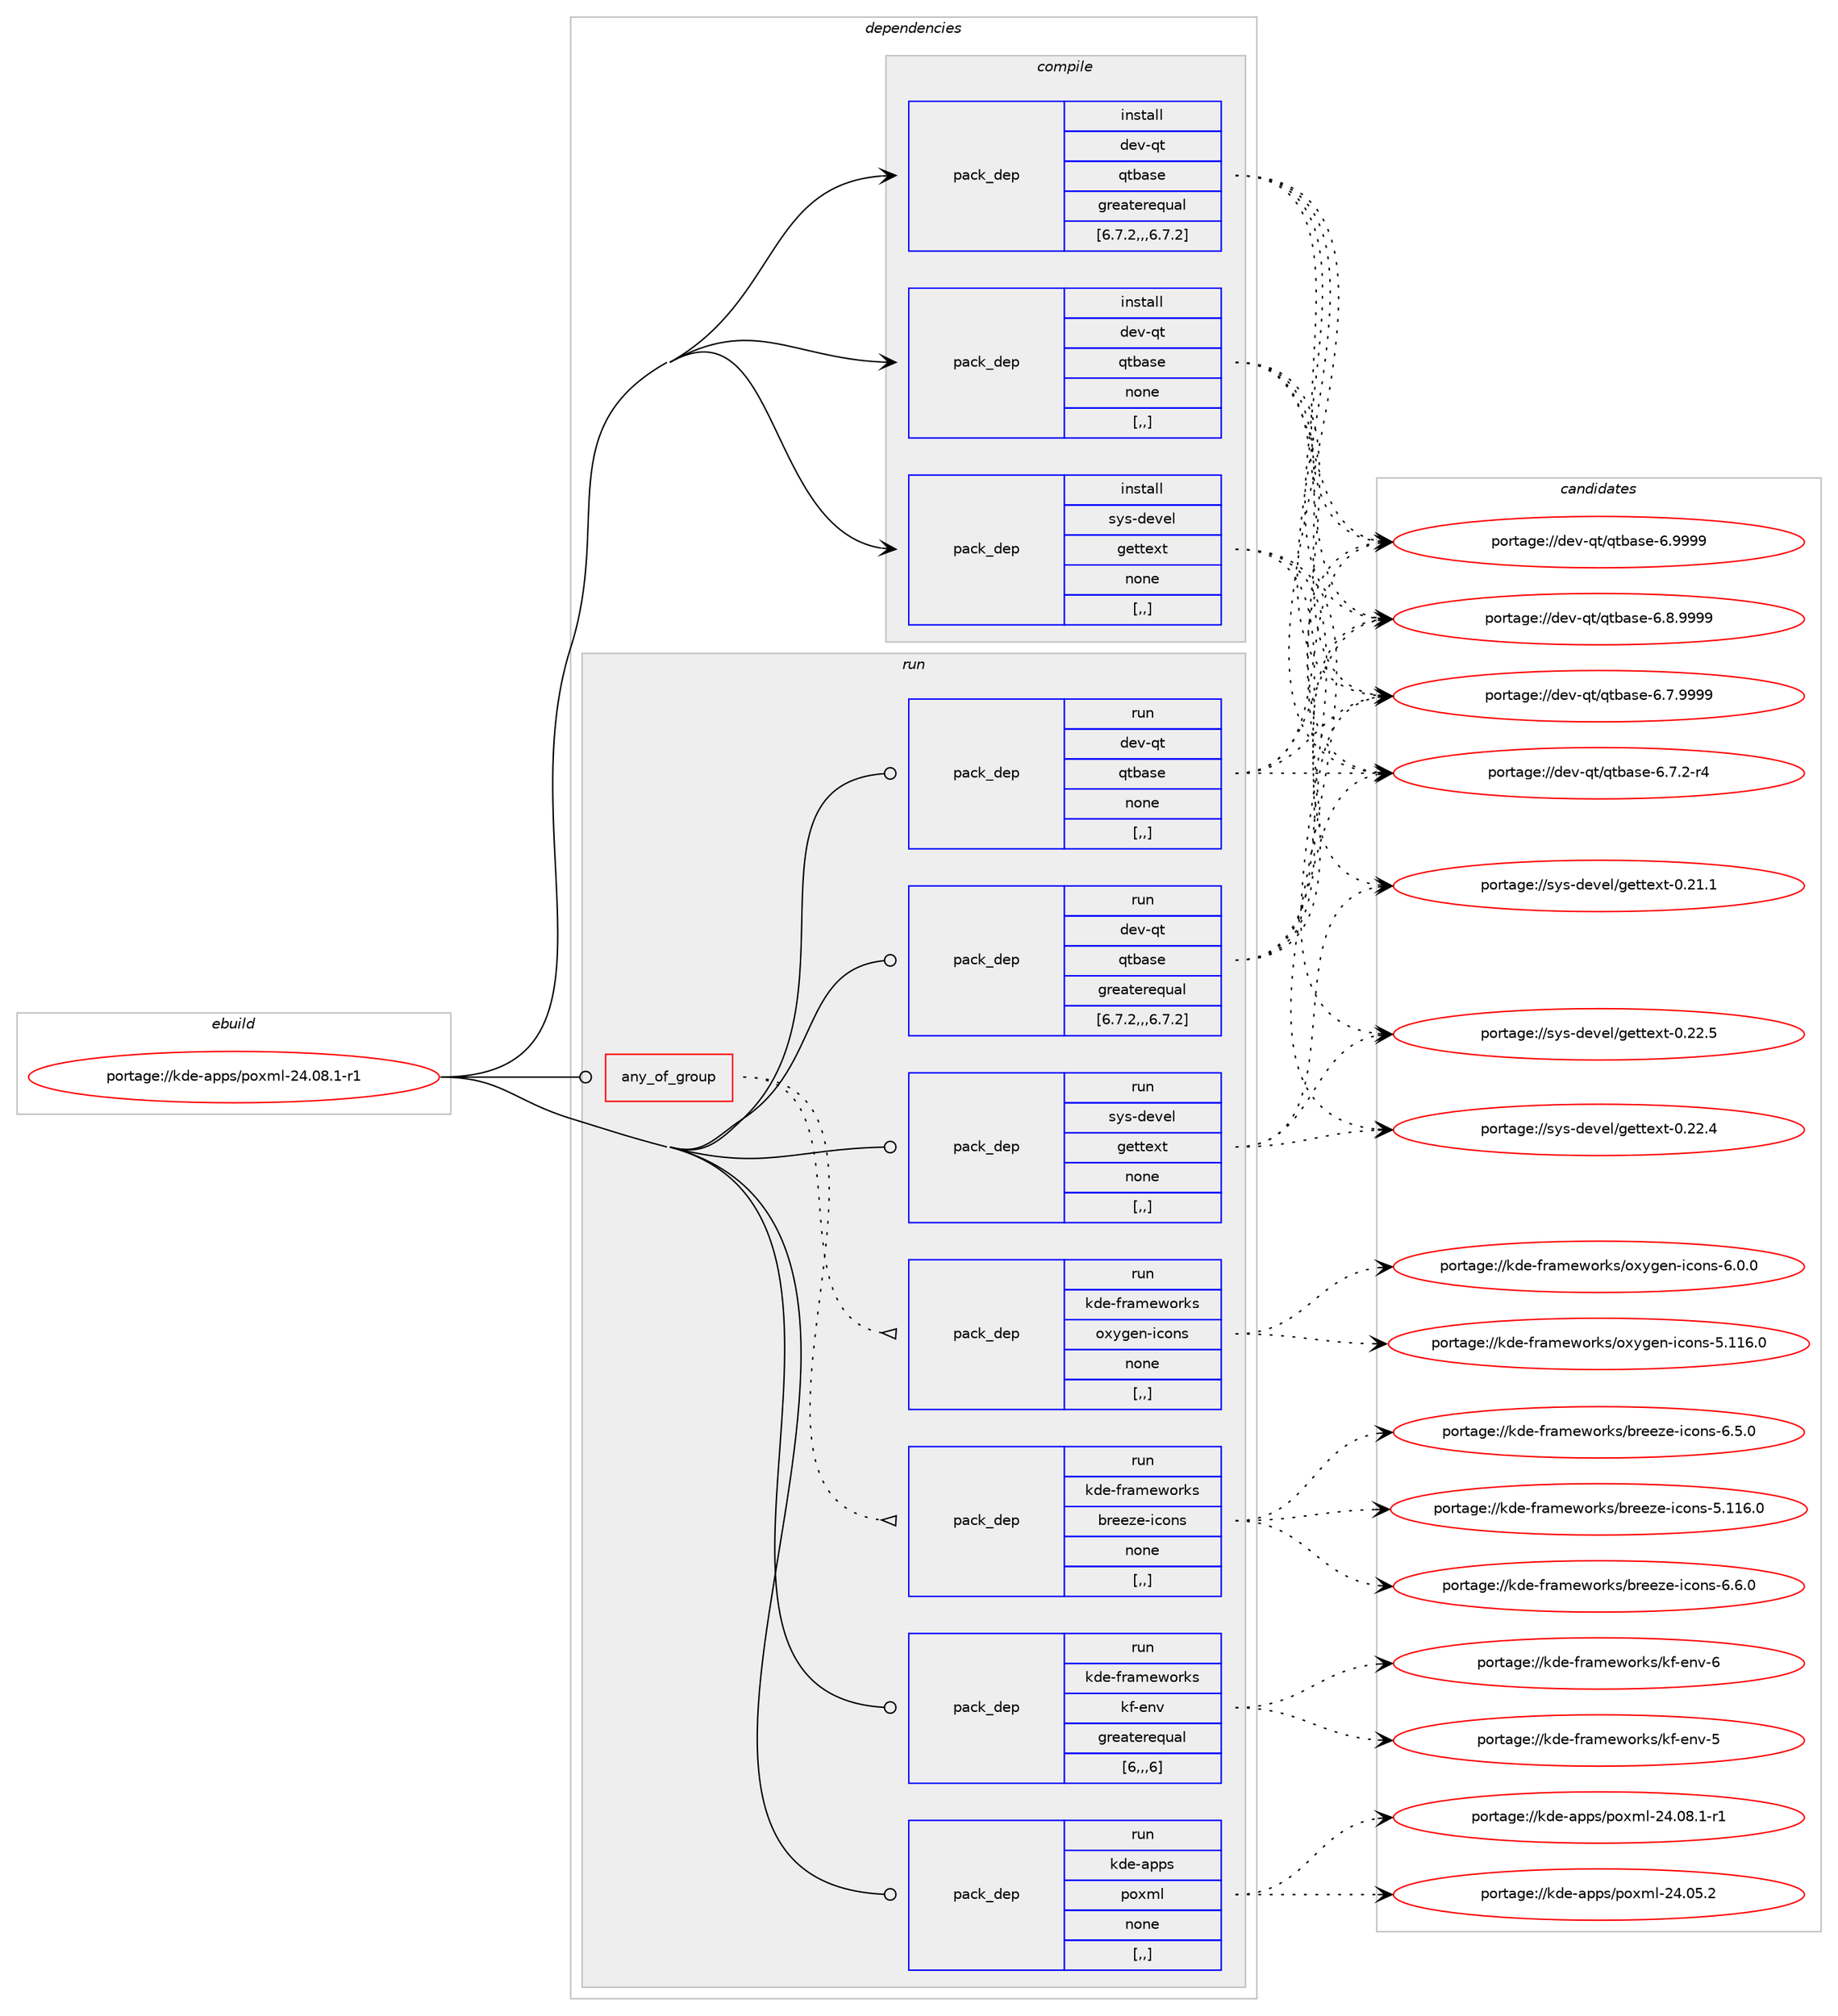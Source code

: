 digraph prolog {

# *************
# Graph options
# *************

newrank=true;
concentrate=true;
compound=true;
graph [rankdir=LR,fontname=Helvetica,fontsize=10,ranksep=1.5];#, ranksep=2.5, nodesep=0.2];
edge  [arrowhead=vee];
node  [fontname=Helvetica,fontsize=10];

# **********
# The ebuild
# **********

subgraph cluster_leftcol {
color=gray;
label=<<i>ebuild</i>>;
id [label="portage://kde-apps/poxml-24.08.1-r1", color=red, width=4, href="../kde-apps/poxml-24.08.1-r1.svg"];
}

# ****************
# The dependencies
# ****************

subgraph cluster_midcol {
color=gray;
label=<<i>dependencies</i>>;
subgraph cluster_compile {
fillcolor="#eeeeee";
style=filled;
label=<<i>compile</i>>;
subgraph pack559354 {
dependency764493 [label=<<TABLE BORDER="0" CELLBORDER="1" CELLSPACING="0" CELLPADDING="4" WIDTH="220"><TR><TD ROWSPAN="6" CELLPADDING="30">pack_dep</TD></TR><TR><TD WIDTH="110">install</TD></TR><TR><TD>dev-qt</TD></TR><TR><TD>qtbase</TD></TR><TR><TD>greaterequal</TD></TR><TR><TD>[6.7.2,,,6.7.2]</TD></TR></TABLE>>, shape=none, color=blue];
}
id:e -> dependency764493:w [weight=20,style="solid",arrowhead="vee"];
subgraph pack559355 {
dependency764494 [label=<<TABLE BORDER="0" CELLBORDER="1" CELLSPACING="0" CELLPADDING="4" WIDTH="220"><TR><TD ROWSPAN="6" CELLPADDING="30">pack_dep</TD></TR><TR><TD WIDTH="110">install</TD></TR><TR><TD>dev-qt</TD></TR><TR><TD>qtbase</TD></TR><TR><TD>none</TD></TR><TR><TD>[,,]</TD></TR></TABLE>>, shape=none, color=blue];
}
id:e -> dependency764494:w [weight=20,style="solid",arrowhead="vee"];
subgraph pack559356 {
dependency764495 [label=<<TABLE BORDER="0" CELLBORDER="1" CELLSPACING="0" CELLPADDING="4" WIDTH="220"><TR><TD ROWSPAN="6" CELLPADDING="30">pack_dep</TD></TR><TR><TD WIDTH="110">install</TD></TR><TR><TD>sys-devel</TD></TR><TR><TD>gettext</TD></TR><TR><TD>none</TD></TR><TR><TD>[,,]</TD></TR></TABLE>>, shape=none, color=blue];
}
id:e -> dependency764495:w [weight=20,style="solid",arrowhead="vee"];
}
subgraph cluster_compileandrun {
fillcolor="#eeeeee";
style=filled;
label=<<i>compile and run</i>>;
}
subgraph cluster_run {
fillcolor="#eeeeee";
style=filled;
label=<<i>run</i>>;
subgraph any5302 {
dependency764496 [label=<<TABLE BORDER="0" CELLBORDER="1" CELLSPACING="0" CELLPADDING="4"><TR><TD CELLPADDING="10">any_of_group</TD></TR></TABLE>>, shape=none, color=red];subgraph pack559357 {
dependency764497 [label=<<TABLE BORDER="0" CELLBORDER="1" CELLSPACING="0" CELLPADDING="4" WIDTH="220"><TR><TD ROWSPAN="6" CELLPADDING="30">pack_dep</TD></TR><TR><TD WIDTH="110">run</TD></TR><TR><TD>kde-frameworks</TD></TR><TR><TD>breeze-icons</TD></TR><TR><TD>none</TD></TR><TR><TD>[,,]</TD></TR></TABLE>>, shape=none, color=blue];
}
dependency764496:e -> dependency764497:w [weight=20,style="dotted",arrowhead="oinv"];
subgraph pack559358 {
dependency764498 [label=<<TABLE BORDER="0" CELLBORDER="1" CELLSPACING="0" CELLPADDING="4" WIDTH="220"><TR><TD ROWSPAN="6" CELLPADDING="30">pack_dep</TD></TR><TR><TD WIDTH="110">run</TD></TR><TR><TD>kde-frameworks</TD></TR><TR><TD>oxygen-icons</TD></TR><TR><TD>none</TD></TR><TR><TD>[,,]</TD></TR></TABLE>>, shape=none, color=blue];
}
dependency764496:e -> dependency764498:w [weight=20,style="dotted",arrowhead="oinv"];
}
id:e -> dependency764496:w [weight=20,style="solid",arrowhead="odot"];
subgraph pack559359 {
dependency764499 [label=<<TABLE BORDER="0" CELLBORDER="1" CELLSPACING="0" CELLPADDING="4" WIDTH="220"><TR><TD ROWSPAN="6" CELLPADDING="30">pack_dep</TD></TR><TR><TD WIDTH="110">run</TD></TR><TR><TD>dev-qt</TD></TR><TR><TD>qtbase</TD></TR><TR><TD>greaterequal</TD></TR><TR><TD>[6.7.2,,,6.7.2]</TD></TR></TABLE>>, shape=none, color=blue];
}
id:e -> dependency764499:w [weight=20,style="solid",arrowhead="odot"];
subgraph pack559360 {
dependency764500 [label=<<TABLE BORDER="0" CELLBORDER="1" CELLSPACING="0" CELLPADDING="4" WIDTH="220"><TR><TD ROWSPAN="6" CELLPADDING="30">pack_dep</TD></TR><TR><TD WIDTH="110">run</TD></TR><TR><TD>dev-qt</TD></TR><TR><TD>qtbase</TD></TR><TR><TD>none</TD></TR><TR><TD>[,,]</TD></TR></TABLE>>, shape=none, color=blue];
}
id:e -> dependency764500:w [weight=20,style="solid",arrowhead="odot"];
subgraph pack559361 {
dependency764501 [label=<<TABLE BORDER="0" CELLBORDER="1" CELLSPACING="0" CELLPADDING="4" WIDTH="220"><TR><TD ROWSPAN="6" CELLPADDING="30">pack_dep</TD></TR><TR><TD WIDTH="110">run</TD></TR><TR><TD>kde-frameworks</TD></TR><TR><TD>kf-env</TD></TR><TR><TD>greaterequal</TD></TR><TR><TD>[6,,,6]</TD></TR></TABLE>>, shape=none, color=blue];
}
id:e -> dependency764501:w [weight=20,style="solid",arrowhead="odot"];
subgraph pack559362 {
dependency764502 [label=<<TABLE BORDER="0" CELLBORDER="1" CELLSPACING="0" CELLPADDING="4" WIDTH="220"><TR><TD ROWSPAN="6" CELLPADDING="30">pack_dep</TD></TR><TR><TD WIDTH="110">run</TD></TR><TR><TD>sys-devel</TD></TR><TR><TD>gettext</TD></TR><TR><TD>none</TD></TR><TR><TD>[,,]</TD></TR></TABLE>>, shape=none, color=blue];
}
id:e -> dependency764502:w [weight=20,style="solid",arrowhead="odot"];
subgraph pack559363 {
dependency764503 [label=<<TABLE BORDER="0" CELLBORDER="1" CELLSPACING="0" CELLPADDING="4" WIDTH="220"><TR><TD ROWSPAN="6" CELLPADDING="30">pack_dep</TD></TR><TR><TD WIDTH="110">run</TD></TR><TR><TD>kde-apps</TD></TR><TR><TD>poxml</TD></TR><TR><TD>none</TD></TR><TR><TD>[,,]</TD></TR></TABLE>>, shape=none, color=blue];
}
id:e -> dependency764503:w [weight=20,style="solid",arrowhead="odot"];
}
}

# **************
# The candidates
# **************

subgraph cluster_choices {
rank=same;
color=gray;
label=<<i>candidates</i>>;

subgraph choice559354 {
color=black;
nodesep=1;
choice1001011184511311647113116989711510145544657575757 [label="portage://dev-qt/qtbase-6.9999", color=red, width=4,href="../dev-qt/qtbase-6.9999.svg"];
choice10010111845113116471131169897115101455446564657575757 [label="portage://dev-qt/qtbase-6.8.9999", color=red, width=4,href="../dev-qt/qtbase-6.8.9999.svg"];
choice10010111845113116471131169897115101455446554657575757 [label="portage://dev-qt/qtbase-6.7.9999", color=red, width=4,href="../dev-qt/qtbase-6.7.9999.svg"];
choice100101118451131164711311698971151014554465546504511452 [label="portage://dev-qt/qtbase-6.7.2-r4", color=red, width=4,href="../dev-qt/qtbase-6.7.2-r4.svg"];
dependency764493:e -> choice1001011184511311647113116989711510145544657575757:w [style=dotted,weight="100"];
dependency764493:e -> choice10010111845113116471131169897115101455446564657575757:w [style=dotted,weight="100"];
dependency764493:e -> choice10010111845113116471131169897115101455446554657575757:w [style=dotted,weight="100"];
dependency764493:e -> choice100101118451131164711311698971151014554465546504511452:w [style=dotted,weight="100"];
}
subgraph choice559355 {
color=black;
nodesep=1;
choice1001011184511311647113116989711510145544657575757 [label="portage://dev-qt/qtbase-6.9999", color=red, width=4,href="../dev-qt/qtbase-6.9999.svg"];
choice10010111845113116471131169897115101455446564657575757 [label="portage://dev-qt/qtbase-6.8.9999", color=red, width=4,href="../dev-qt/qtbase-6.8.9999.svg"];
choice10010111845113116471131169897115101455446554657575757 [label="portage://dev-qt/qtbase-6.7.9999", color=red, width=4,href="../dev-qt/qtbase-6.7.9999.svg"];
choice100101118451131164711311698971151014554465546504511452 [label="portage://dev-qt/qtbase-6.7.2-r4", color=red, width=4,href="../dev-qt/qtbase-6.7.2-r4.svg"];
dependency764494:e -> choice1001011184511311647113116989711510145544657575757:w [style=dotted,weight="100"];
dependency764494:e -> choice10010111845113116471131169897115101455446564657575757:w [style=dotted,weight="100"];
dependency764494:e -> choice10010111845113116471131169897115101455446554657575757:w [style=dotted,weight="100"];
dependency764494:e -> choice100101118451131164711311698971151014554465546504511452:w [style=dotted,weight="100"];
}
subgraph choice559356 {
color=black;
nodesep=1;
choice115121115451001011181011084710310111611610112011645484650504653 [label="portage://sys-devel/gettext-0.22.5", color=red, width=4,href="../sys-devel/gettext-0.22.5.svg"];
choice115121115451001011181011084710310111611610112011645484650504652 [label="portage://sys-devel/gettext-0.22.4", color=red, width=4,href="../sys-devel/gettext-0.22.4.svg"];
choice115121115451001011181011084710310111611610112011645484650494649 [label="portage://sys-devel/gettext-0.21.1", color=red, width=4,href="../sys-devel/gettext-0.21.1.svg"];
dependency764495:e -> choice115121115451001011181011084710310111611610112011645484650504653:w [style=dotted,weight="100"];
dependency764495:e -> choice115121115451001011181011084710310111611610112011645484650504652:w [style=dotted,weight="100"];
dependency764495:e -> choice115121115451001011181011084710310111611610112011645484650494649:w [style=dotted,weight="100"];
}
subgraph choice559357 {
color=black;
nodesep=1;
choice107100101451021149710910111911111410711547981141011011221014510599111110115455446544648 [label="portage://kde-frameworks/breeze-icons-6.6.0", color=red, width=4,href="../kde-frameworks/breeze-icons-6.6.0.svg"];
choice107100101451021149710910111911111410711547981141011011221014510599111110115455446534648 [label="portage://kde-frameworks/breeze-icons-6.5.0", color=red, width=4,href="../kde-frameworks/breeze-icons-6.5.0.svg"];
choice1071001014510211497109101119111114107115479811410110112210145105991111101154553464949544648 [label="portage://kde-frameworks/breeze-icons-5.116.0", color=red, width=4,href="../kde-frameworks/breeze-icons-5.116.0.svg"];
dependency764497:e -> choice107100101451021149710910111911111410711547981141011011221014510599111110115455446544648:w [style=dotted,weight="100"];
dependency764497:e -> choice107100101451021149710910111911111410711547981141011011221014510599111110115455446534648:w [style=dotted,weight="100"];
dependency764497:e -> choice1071001014510211497109101119111114107115479811410110112210145105991111101154553464949544648:w [style=dotted,weight="100"];
}
subgraph choice559358 {
color=black;
nodesep=1;
choice1071001014510211497109101119111114107115471111201211031011104510599111110115455446484648 [label="portage://kde-frameworks/oxygen-icons-6.0.0", color=red, width=4,href="../kde-frameworks/oxygen-icons-6.0.0.svg"];
choice10710010145102114971091011191111141071154711112012110310111045105991111101154553464949544648 [label="portage://kde-frameworks/oxygen-icons-5.116.0", color=red, width=4,href="../kde-frameworks/oxygen-icons-5.116.0.svg"];
dependency764498:e -> choice1071001014510211497109101119111114107115471111201211031011104510599111110115455446484648:w [style=dotted,weight="100"];
dependency764498:e -> choice10710010145102114971091011191111141071154711112012110310111045105991111101154553464949544648:w [style=dotted,weight="100"];
}
subgraph choice559359 {
color=black;
nodesep=1;
choice1001011184511311647113116989711510145544657575757 [label="portage://dev-qt/qtbase-6.9999", color=red, width=4,href="../dev-qt/qtbase-6.9999.svg"];
choice10010111845113116471131169897115101455446564657575757 [label="portage://dev-qt/qtbase-6.8.9999", color=red, width=4,href="../dev-qt/qtbase-6.8.9999.svg"];
choice10010111845113116471131169897115101455446554657575757 [label="portage://dev-qt/qtbase-6.7.9999", color=red, width=4,href="../dev-qt/qtbase-6.7.9999.svg"];
choice100101118451131164711311698971151014554465546504511452 [label="portage://dev-qt/qtbase-6.7.2-r4", color=red, width=4,href="../dev-qt/qtbase-6.7.2-r4.svg"];
dependency764499:e -> choice1001011184511311647113116989711510145544657575757:w [style=dotted,weight="100"];
dependency764499:e -> choice10010111845113116471131169897115101455446564657575757:w [style=dotted,weight="100"];
dependency764499:e -> choice10010111845113116471131169897115101455446554657575757:w [style=dotted,weight="100"];
dependency764499:e -> choice100101118451131164711311698971151014554465546504511452:w [style=dotted,weight="100"];
}
subgraph choice559360 {
color=black;
nodesep=1;
choice1001011184511311647113116989711510145544657575757 [label="portage://dev-qt/qtbase-6.9999", color=red, width=4,href="../dev-qt/qtbase-6.9999.svg"];
choice10010111845113116471131169897115101455446564657575757 [label="portage://dev-qt/qtbase-6.8.9999", color=red, width=4,href="../dev-qt/qtbase-6.8.9999.svg"];
choice10010111845113116471131169897115101455446554657575757 [label="portage://dev-qt/qtbase-6.7.9999", color=red, width=4,href="../dev-qt/qtbase-6.7.9999.svg"];
choice100101118451131164711311698971151014554465546504511452 [label="portage://dev-qt/qtbase-6.7.2-r4", color=red, width=4,href="../dev-qt/qtbase-6.7.2-r4.svg"];
dependency764500:e -> choice1001011184511311647113116989711510145544657575757:w [style=dotted,weight="100"];
dependency764500:e -> choice10010111845113116471131169897115101455446564657575757:w [style=dotted,weight="100"];
dependency764500:e -> choice10010111845113116471131169897115101455446554657575757:w [style=dotted,weight="100"];
dependency764500:e -> choice100101118451131164711311698971151014554465546504511452:w [style=dotted,weight="100"];
}
subgraph choice559361 {
color=black;
nodesep=1;
choice107100101451021149710910111911111410711547107102451011101184554 [label="portage://kde-frameworks/kf-env-6", color=red, width=4,href="../kde-frameworks/kf-env-6.svg"];
choice107100101451021149710910111911111410711547107102451011101184553 [label="portage://kde-frameworks/kf-env-5", color=red, width=4,href="../kde-frameworks/kf-env-5.svg"];
dependency764501:e -> choice107100101451021149710910111911111410711547107102451011101184554:w [style=dotted,weight="100"];
dependency764501:e -> choice107100101451021149710910111911111410711547107102451011101184553:w [style=dotted,weight="100"];
}
subgraph choice559362 {
color=black;
nodesep=1;
choice115121115451001011181011084710310111611610112011645484650504653 [label="portage://sys-devel/gettext-0.22.5", color=red, width=4,href="../sys-devel/gettext-0.22.5.svg"];
choice115121115451001011181011084710310111611610112011645484650504652 [label="portage://sys-devel/gettext-0.22.4", color=red, width=4,href="../sys-devel/gettext-0.22.4.svg"];
choice115121115451001011181011084710310111611610112011645484650494649 [label="portage://sys-devel/gettext-0.21.1", color=red, width=4,href="../sys-devel/gettext-0.21.1.svg"];
dependency764502:e -> choice115121115451001011181011084710310111611610112011645484650504653:w [style=dotted,weight="100"];
dependency764502:e -> choice115121115451001011181011084710310111611610112011645484650504652:w [style=dotted,weight="100"];
dependency764502:e -> choice115121115451001011181011084710310111611610112011645484650494649:w [style=dotted,weight="100"];
}
subgraph choice559363 {
color=black;
nodesep=1;
choice10710010145971121121154711211112010910845505246485646494511449 [label="portage://kde-apps/poxml-24.08.1-r1", color=red, width=4,href="../kde-apps/poxml-24.08.1-r1.svg"];
choice1071001014597112112115471121111201091084550524648534650 [label="portage://kde-apps/poxml-24.05.2", color=red, width=4,href="../kde-apps/poxml-24.05.2.svg"];
dependency764503:e -> choice10710010145971121121154711211112010910845505246485646494511449:w [style=dotted,weight="100"];
dependency764503:e -> choice1071001014597112112115471121111201091084550524648534650:w [style=dotted,weight="100"];
}
}

}
